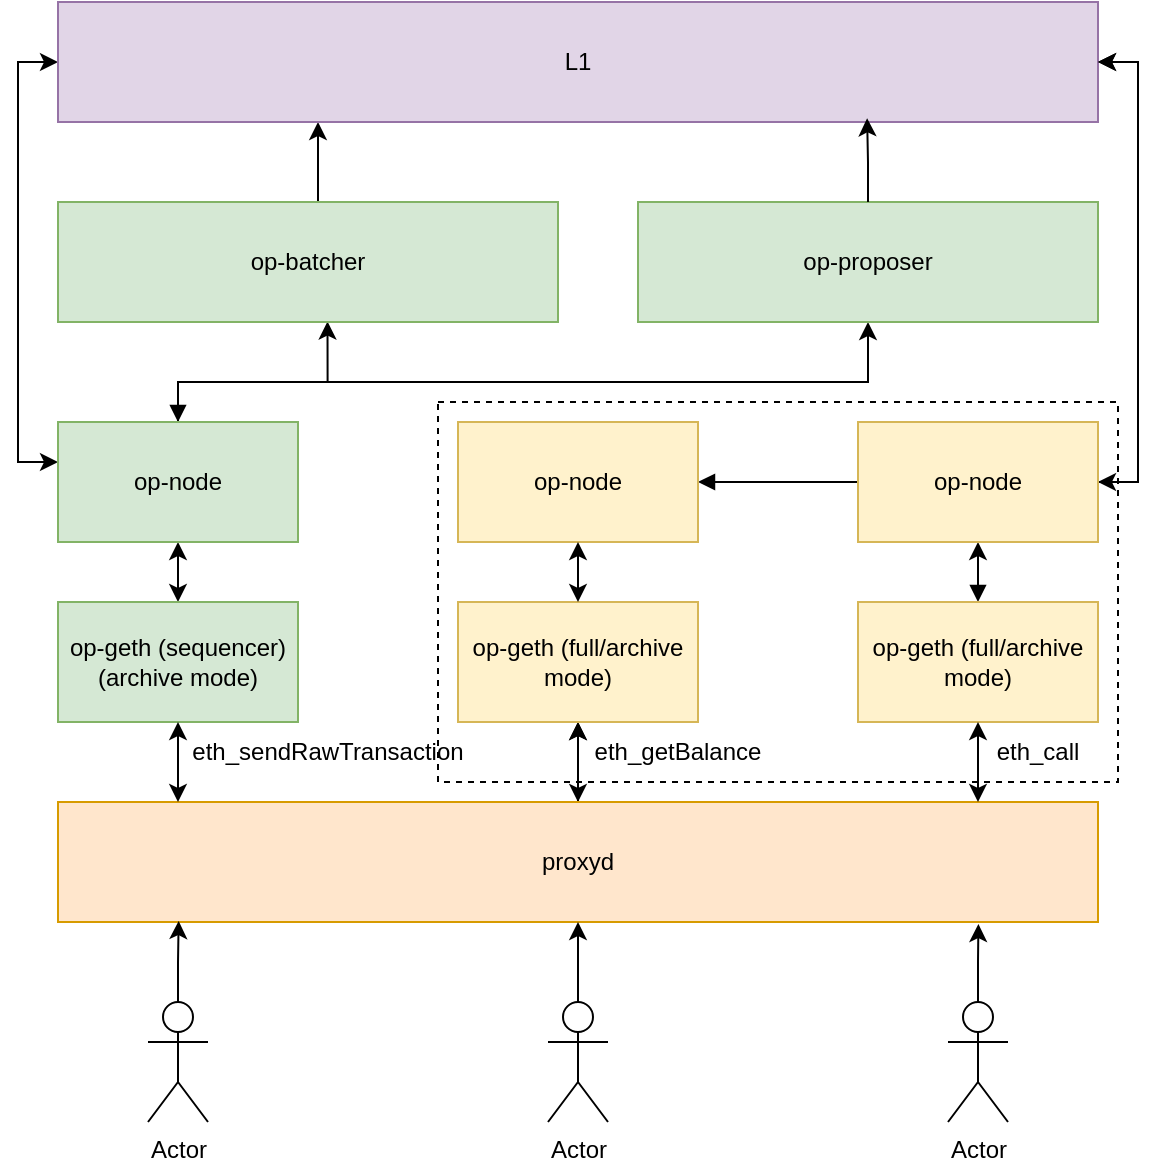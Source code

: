 <mxfile version="24.7.17">
  <diagram name="Page-1" id="v291Cr82BWFTUBnK_NPK">
    <mxGraphModel dx="1083" dy="1903" grid="1" gridSize="10" guides="1" tooltips="1" connect="1" arrows="1" fold="1" page="1" pageScale="1" pageWidth="850" pageHeight="1100" math="0" shadow="0">
      <root>
        <mxCell id="0" />
        <mxCell id="1" parent="0" />
        <mxCell id="mtID3ck88sSmsp8Z3kax-44" value="" style="rounded=0;whiteSpace=wrap;html=1;fillColor=none;dashed=1;movable=1;resizable=1;rotatable=1;deletable=1;editable=1;locked=0;connectable=1;" parent="1" vertex="1">
          <mxGeometry x="470" width="340" height="190" as="geometry" />
        </mxCell>
        <mxCell id="mtID3ck88sSmsp8Z3kax-14" value="" style="edgeStyle=orthogonalEdgeStyle;rounded=0;orthogonalLoop=1;jettySize=auto;html=1;" parent="1" source="mtID3ck88sSmsp8Z3kax-1" target="mtID3ck88sSmsp8Z3kax-3" edge="1">
          <mxGeometry relative="1" as="geometry" />
        </mxCell>
        <mxCell id="mtID3ck88sSmsp8Z3kax-31" value="" style="edgeStyle=orthogonalEdgeStyle;rounded=0;orthogonalLoop=1;jettySize=auto;html=1;startArrow=classic;startFill=1;" parent="1" source="mtID3ck88sSmsp8Z3kax-1" target="mtID3ck88sSmsp8Z3kax-3" edge="1">
          <mxGeometry relative="1" as="geometry" />
        </mxCell>
        <mxCell id="mtID3ck88sSmsp8Z3kax-1" value="proxyd" style="rounded=0;whiteSpace=wrap;html=1;fillColor=#ffe6cc;strokeColor=#d79b00;" parent="1" vertex="1">
          <mxGeometry x="280" y="200" width="520" height="60" as="geometry" />
        </mxCell>
        <mxCell id="mtID3ck88sSmsp8Z3kax-13" style="edgeStyle=orthogonalEdgeStyle;rounded=0;orthogonalLoop=1;jettySize=auto;html=1;entryX=0.5;entryY=1;entryDx=0;entryDy=0;startArrow=classic;startFill=1;" parent="1" source="mtID3ck88sSmsp8Z3kax-2" target="mtID3ck88sSmsp8Z3kax-5" edge="1">
          <mxGeometry relative="1" as="geometry" />
        </mxCell>
        <mxCell id="mtID3ck88sSmsp8Z3kax-2" value="op-geth (sequencer) (archive mode)" style="rounded=0;whiteSpace=wrap;html=1;fillColor=#d5e8d4;strokeColor=#82b366;" parent="1" vertex="1">
          <mxGeometry x="280" y="100" width="120" height="60" as="geometry" />
        </mxCell>
        <mxCell id="mtID3ck88sSmsp8Z3kax-3" value="op-geth (full/archive mode)" style="rounded=0;whiteSpace=wrap;html=1;fillColor=#fff2cc;strokeColor=#d6b656;" parent="1" vertex="1">
          <mxGeometry x="480" y="100" width="120" height="60" as="geometry" />
        </mxCell>
        <mxCell id="oiDwR6GQCg2tWRvi-eWS-2" style="edgeStyle=orthogonalEdgeStyle;rounded=0;orthogonalLoop=1;jettySize=auto;html=1;entryX=0.5;entryY=1;entryDx=0;entryDy=0;startArrow=block;startFill=1;" edge="1" parent="1" source="mtID3ck88sSmsp8Z3kax-4" target="oiDwR6GQCg2tWRvi-eWS-1">
          <mxGeometry relative="1" as="geometry" />
        </mxCell>
        <mxCell id="mtID3ck88sSmsp8Z3kax-4" value="op-geth (full/archive mode)" style="rounded=0;whiteSpace=wrap;html=1;fillColor=#fff2cc;strokeColor=#d6b656;" parent="1" vertex="1">
          <mxGeometry x="680" y="100" width="120" height="60" as="geometry" />
        </mxCell>
        <mxCell id="mtID3ck88sSmsp8Z3kax-15" style="edgeStyle=orthogonalEdgeStyle;rounded=0;orthogonalLoop=1;jettySize=auto;html=1;entryX=0.539;entryY=0.996;entryDx=0;entryDy=0;entryPerimeter=0;" parent="1" source="mtID3ck88sSmsp8Z3kax-5" target="mtID3ck88sSmsp8Z3kax-6" edge="1">
          <mxGeometry relative="1" as="geometry">
            <Array as="points">
              <mxPoint x="340" y="-10" />
              <mxPoint x="415" y="-10" />
            </Array>
          </mxGeometry>
        </mxCell>
        <mxCell id="mtID3ck88sSmsp8Z3kax-16" style="edgeStyle=orthogonalEdgeStyle;rounded=0;orthogonalLoop=1;jettySize=auto;html=1;entryX=0.5;entryY=1;entryDx=0;entryDy=0;startArrow=block;startFill=1;" parent="1" source="mtID3ck88sSmsp8Z3kax-5" target="mtID3ck88sSmsp8Z3kax-7" edge="1">
          <mxGeometry relative="1" as="geometry">
            <Array as="points">
              <mxPoint x="340" y="-10" />
              <mxPoint x="685" y="-10" />
            </Array>
          </mxGeometry>
        </mxCell>
        <mxCell id="mtID3ck88sSmsp8Z3kax-43" style="edgeStyle=orthogonalEdgeStyle;rounded=0;orthogonalLoop=1;jettySize=auto;html=1;entryX=0;entryY=0.5;entryDx=0;entryDy=0;startArrow=classic;startFill=1;" parent="1" source="mtID3ck88sSmsp8Z3kax-5" target="mtID3ck88sSmsp8Z3kax-8" edge="1">
          <mxGeometry relative="1" as="geometry">
            <Array as="points">
              <mxPoint x="260" y="30" />
              <mxPoint x="260" y="-170" />
            </Array>
          </mxGeometry>
        </mxCell>
        <mxCell id="mtID3ck88sSmsp8Z3kax-5" value="op-node" style="rounded=0;whiteSpace=wrap;html=1;fillColor=#d5e8d4;strokeColor=#82b366;" parent="1" vertex="1">
          <mxGeometry x="280" y="10" width="120" height="60" as="geometry" />
        </mxCell>
        <mxCell id="mtID3ck88sSmsp8Z3kax-21" style="edgeStyle=orthogonalEdgeStyle;rounded=0;orthogonalLoop=1;jettySize=auto;html=1;entryX=0.25;entryY=1;entryDx=0;entryDy=0;" parent="1" source="mtID3ck88sSmsp8Z3kax-6" target="mtID3ck88sSmsp8Z3kax-8" edge="1">
          <mxGeometry relative="1" as="geometry">
            <Array as="points">
              <mxPoint x="410" y="-110" />
              <mxPoint x="410" y="-110" />
            </Array>
          </mxGeometry>
        </mxCell>
        <mxCell id="mtID3ck88sSmsp8Z3kax-6" value="op-batcher" style="rounded=0;whiteSpace=wrap;html=1;fillColor=#d5e8d4;strokeColor=#82b366;" parent="1" vertex="1">
          <mxGeometry x="280" y="-100" width="250" height="60" as="geometry" />
        </mxCell>
        <mxCell id="mtID3ck88sSmsp8Z3kax-7" value="op-proposer" style="rounded=0;whiteSpace=wrap;html=1;fillColor=#d5e8d4;strokeColor=#82b366;" parent="1" vertex="1">
          <mxGeometry x="570" y="-100" width="230" height="60" as="geometry" />
        </mxCell>
        <mxCell id="mtID3ck88sSmsp8Z3kax-8" value="L1" style="rounded=0;whiteSpace=wrap;html=1;fillColor=#e1d5e7;strokeColor=#9673a6;" parent="1" vertex="1">
          <mxGeometry x="280" y="-200" width="520" height="60" as="geometry" />
        </mxCell>
        <mxCell id="mtID3ck88sSmsp8Z3kax-9" value="" style="endArrow=classic;html=1;rounded=0;entryX=0.5;entryY=1;entryDx=0;entryDy=0;startArrow=classic;startFill=1;" parent="1" target="mtID3ck88sSmsp8Z3kax-2" edge="1">
          <mxGeometry width="50" height="50" relative="1" as="geometry">
            <mxPoint x="340" y="200" as="sourcePoint" />
            <mxPoint x="640" y="30" as="targetPoint" />
          </mxGeometry>
        </mxCell>
        <mxCell id="mtID3ck88sSmsp8Z3kax-11" value="" style="endArrow=classic;html=1;rounded=0;entryX=0.5;entryY=1;entryDx=0;entryDy=0;startArrow=classic;startFill=1;" parent="1" target="mtID3ck88sSmsp8Z3kax-4" edge="1">
          <mxGeometry width="50" height="50" relative="1" as="geometry">
            <mxPoint x="740" y="200" as="sourcePoint" />
            <mxPoint x="739.62" y="171" as="targetPoint" />
          </mxGeometry>
        </mxCell>
        <mxCell id="mtID3ck88sSmsp8Z3kax-23" style="edgeStyle=orthogonalEdgeStyle;rounded=0;orthogonalLoop=1;jettySize=auto;html=1;entryX=0.778;entryY=0.969;entryDx=0;entryDy=0;entryPerimeter=0;" parent="1" source="mtID3ck88sSmsp8Z3kax-7" target="mtID3ck88sSmsp8Z3kax-8" edge="1">
          <mxGeometry relative="1" as="geometry" />
        </mxCell>
        <mxCell id="mtID3ck88sSmsp8Z3kax-42" style="edgeStyle=orthogonalEdgeStyle;rounded=0;orthogonalLoop=1;jettySize=auto;html=1;entryX=1;entryY=0.5;entryDx=0;entryDy=0;startArrow=classic;startFill=1;exitX=1;exitY=0.5;exitDx=0;exitDy=0;" parent="1" source="oiDwR6GQCg2tWRvi-eWS-1" target="mtID3ck88sSmsp8Z3kax-8" edge="1">
          <mxGeometry relative="1" as="geometry">
            <Array as="points">
              <mxPoint x="820" y="40" />
              <mxPoint x="820" y="-170" />
            </Array>
          </mxGeometry>
        </mxCell>
        <mxCell id="oiDwR6GQCg2tWRvi-eWS-3" style="edgeStyle=orthogonalEdgeStyle;rounded=0;orthogonalLoop=1;jettySize=auto;html=1;entryX=1;entryY=0.5;entryDx=0;entryDy=0;startArrow=block;startFill=1;" edge="1" parent="1" source="mtID3ck88sSmsp8Z3kax-26" target="mtID3ck88sSmsp8Z3kax-8">
          <mxGeometry relative="1" as="geometry">
            <Array as="points">
              <mxPoint x="820" y="40" />
              <mxPoint x="820" y="-170" />
            </Array>
          </mxGeometry>
        </mxCell>
        <mxCell id="mtID3ck88sSmsp8Z3kax-26" value="op-node" style="rounded=0;whiteSpace=wrap;html=1;fillColor=#fff2cc;strokeColor=#d6b656;" parent="1" vertex="1">
          <mxGeometry x="480" y="10" width="120" height="60" as="geometry" />
        </mxCell>
        <mxCell id="mtID3ck88sSmsp8Z3kax-28" value="" style="endArrow=classic;startArrow=classic;html=1;rounded=0;entryX=0.5;entryY=1;entryDx=0;entryDy=0;" parent="1" target="mtID3ck88sSmsp8Z3kax-26" edge="1">
          <mxGeometry width="50" height="50" relative="1" as="geometry">
            <mxPoint x="540" y="100" as="sourcePoint" />
            <mxPoint x="590" y="50" as="targetPoint" />
          </mxGeometry>
        </mxCell>
        <mxCell id="mtID3ck88sSmsp8Z3kax-32" value="eth_call" style="text;html=1;align=center;verticalAlign=middle;whiteSpace=wrap;rounded=0;" parent="1" vertex="1">
          <mxGeometry x="740" y="160" width="60" height="30" as="geometry" />
        </mxCell>
        <mxCell id="mtID3ck88sSmsp8Z3kax-33" value="eth_getBalance" style="text;html=1;align=center;verticalAlign=middle;whiteSpace=wrap;rounded=0;" parent="1" vertex="1">
          <mxGeometry x="540" y="160" width="100" height="30" as="geometry" />
        </mxCell>
        <mxCell id="mtID3ck88sSmsp8Z3kax-34" value="eth_sendRawTransaction" style="text;html=1;align=center;verticalAlign=middle;whiteSpace=wrap;rounded=0;" parent="1" vertex="1">
          <mxGeometry x="340" y="160" width="150" height="30" as="geometry" />
        </mxCell>
        <mxCell id="mtID3ck88sSmsp8Z3kax-35" value="Actor" style="shape=umlActor;verticalLabelPosition=bottom;verticalAlign=top;html=1;outlineConnect=0;" parent="1" vertex="1">
          <mxGeometry x="325" y="300" width="30" height="60" as="geometry" />
        </mxCell>
        <mxCell id="mtID3ck88sSmsp8Z3kax-40" style="edgeStyle=orthogonalEdgeStyle;rounded=0;orthogonalLoop=1;jettySize=auto;html=1;" parent="1" source="mtID3ck88sSmsp8Z3kax-36" target="mtID3ck88sSmsp8Z3kax-1" edge="1">
          <mxGeometry relative="1" as="geometry" />
        </mxCell>
        <mxCell id="mtID3ck88sSmsp8Z3kax-36" value="Actor" style="shape=umlActor;verticalLabelPosition=bottom;verticalAlign=top;html=1;outlineConnect=0;" parent="1" vertex="1">
          <mxGeometry x="525" y="300" width="30" height="60" as="geometry" />
        </mxCell>
        <mxCell id="mtID3ck88sSmsp8Z3kax-37" value="Actor" style="shape=umlActor;verticalLabelPosition=bottom;verticalAlign=top;html=1;outlineConnect=0;" parent="1" vertex="1">
          <mxGeometry x="725" y="300" width="30" height="60" as="geometry" />
        </mxCell>
        <mxCell id="mtID3ck88sSmsp8Z3kax-39" style="edgeStyle=orthogonalEdgeStyle;rounded=0;orthogonalLoop=1;jettySize=auto;html=1;entryX=0.885;entryY=1.017;entryDx=0;entryDy=0;entryPerimeter=0;" parent="1" source="mtID3ck88sSmsp8Z3kax-37" target="mtID3ck88sSmsp8Z3kax-1" edge="1">
          <mxGeometry relative="1" as="geometry" />
        </mxCell>
        <mxCell id="mtID3ck88sSmsp8Z3kax-41" style="edgeStyle=orthogonalEdgeStyle;rounded=0;orthogonalLoop=1;jettySize=auto;html=1;entryX=0.116;entryY=0.992;entryDx=0;entryDy=0;entryPerimeter=0;" parent="1" source="mtID3ck88sSmsp8Z3kax-35" target="mtID3ck88sSmsp8Z3kax-1" edge="1">
          <mxGeometry relative="1" as="geometry" />
        </mxCell>
        <mxCell id="oiDwR6GQCg2tWRvi-eWS-1" value="op-node" style="rounded=0;whiteSpace=wrap;html=1;fillColor=#fff2cc;strokeColor=#d6b656;" vertex="1" parent="1">
          <mxGeometry x="680" y="10" width="120" height="60" as="geometry" />
        </mxCell>
      </root>
    </mxGraphModel>
  </diagram>
</mxfile>
